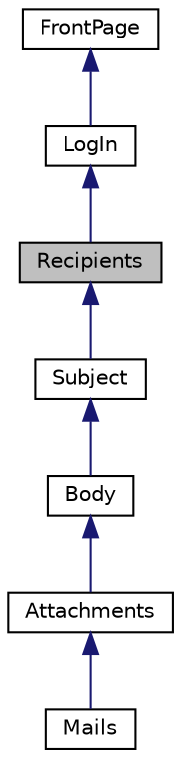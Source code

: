 digraph "Recipients"
{
 // LATEX_PDF_SIZE
  edge [fontname="Helvetica",fontsize="10",labelfontname="Helvetica",labelfontsize="10"];
  node [fontname="Helvetica",fontsize="10",shape=record];
  Node1 [label="Recipients",height=0.2,width=0.4,color="black", fillcolor="grey75", style="filled", fontcolor="black",tooltip=" "];
  Node2 -> Node1 [dir="back",color="midnightblue",fontsize="10",style="solid"];
  Node2 [label="LogIn",height=0.2,width=0.4,color="black", fillcolor="white", style="filled",URL="$class_log_in.html",tooltip=" "];
  Node3 -> Node2 [dir="back",color="midnightblue",fontsize="10",style="solid"];
  Node3 [label="FrontPage",height=0.2,width=0.4,color="black", fillcolor="white", style="filled",URL="$class_front_page.html",tooltip=" "];
  Node1 -> Node4 [dir="back",color="midnightblue",fontsize="10",style="solid"];
  Node4 [label="Subject",height=0.2,width=0.4,color="black", fillcolor="white", style="filled",URL="$class_subject.html",tooltip=" "];
  Node4 -> Node5 [dir="back",color="midnightblue",fontsize="10",style="solid"];
  Node5 [label="Body",height=0.2,width=0.4,color="black", fillcolor="white", style="filled",URL="$class_body.html",tooltip=" "];
  Node5 -> Node6 [dir="back",color="midnightblue",fontsize="10",style="solid"];
  Node6 [label="Attachments",height=0.2,width=0.4,color="black", fillcolor="white", style="filled",URL="$class_attachments.html",tooltip=" "];
  Node6 -> Node7 [dir="back",color="midnightblue",fontsize="10",style="solid"];
  Node7 [label="Mails",height=0.2,width=0.4,color="black", fillcolor="white", style="filled",URL="$class_mails.html",tooltip=" "];
}
